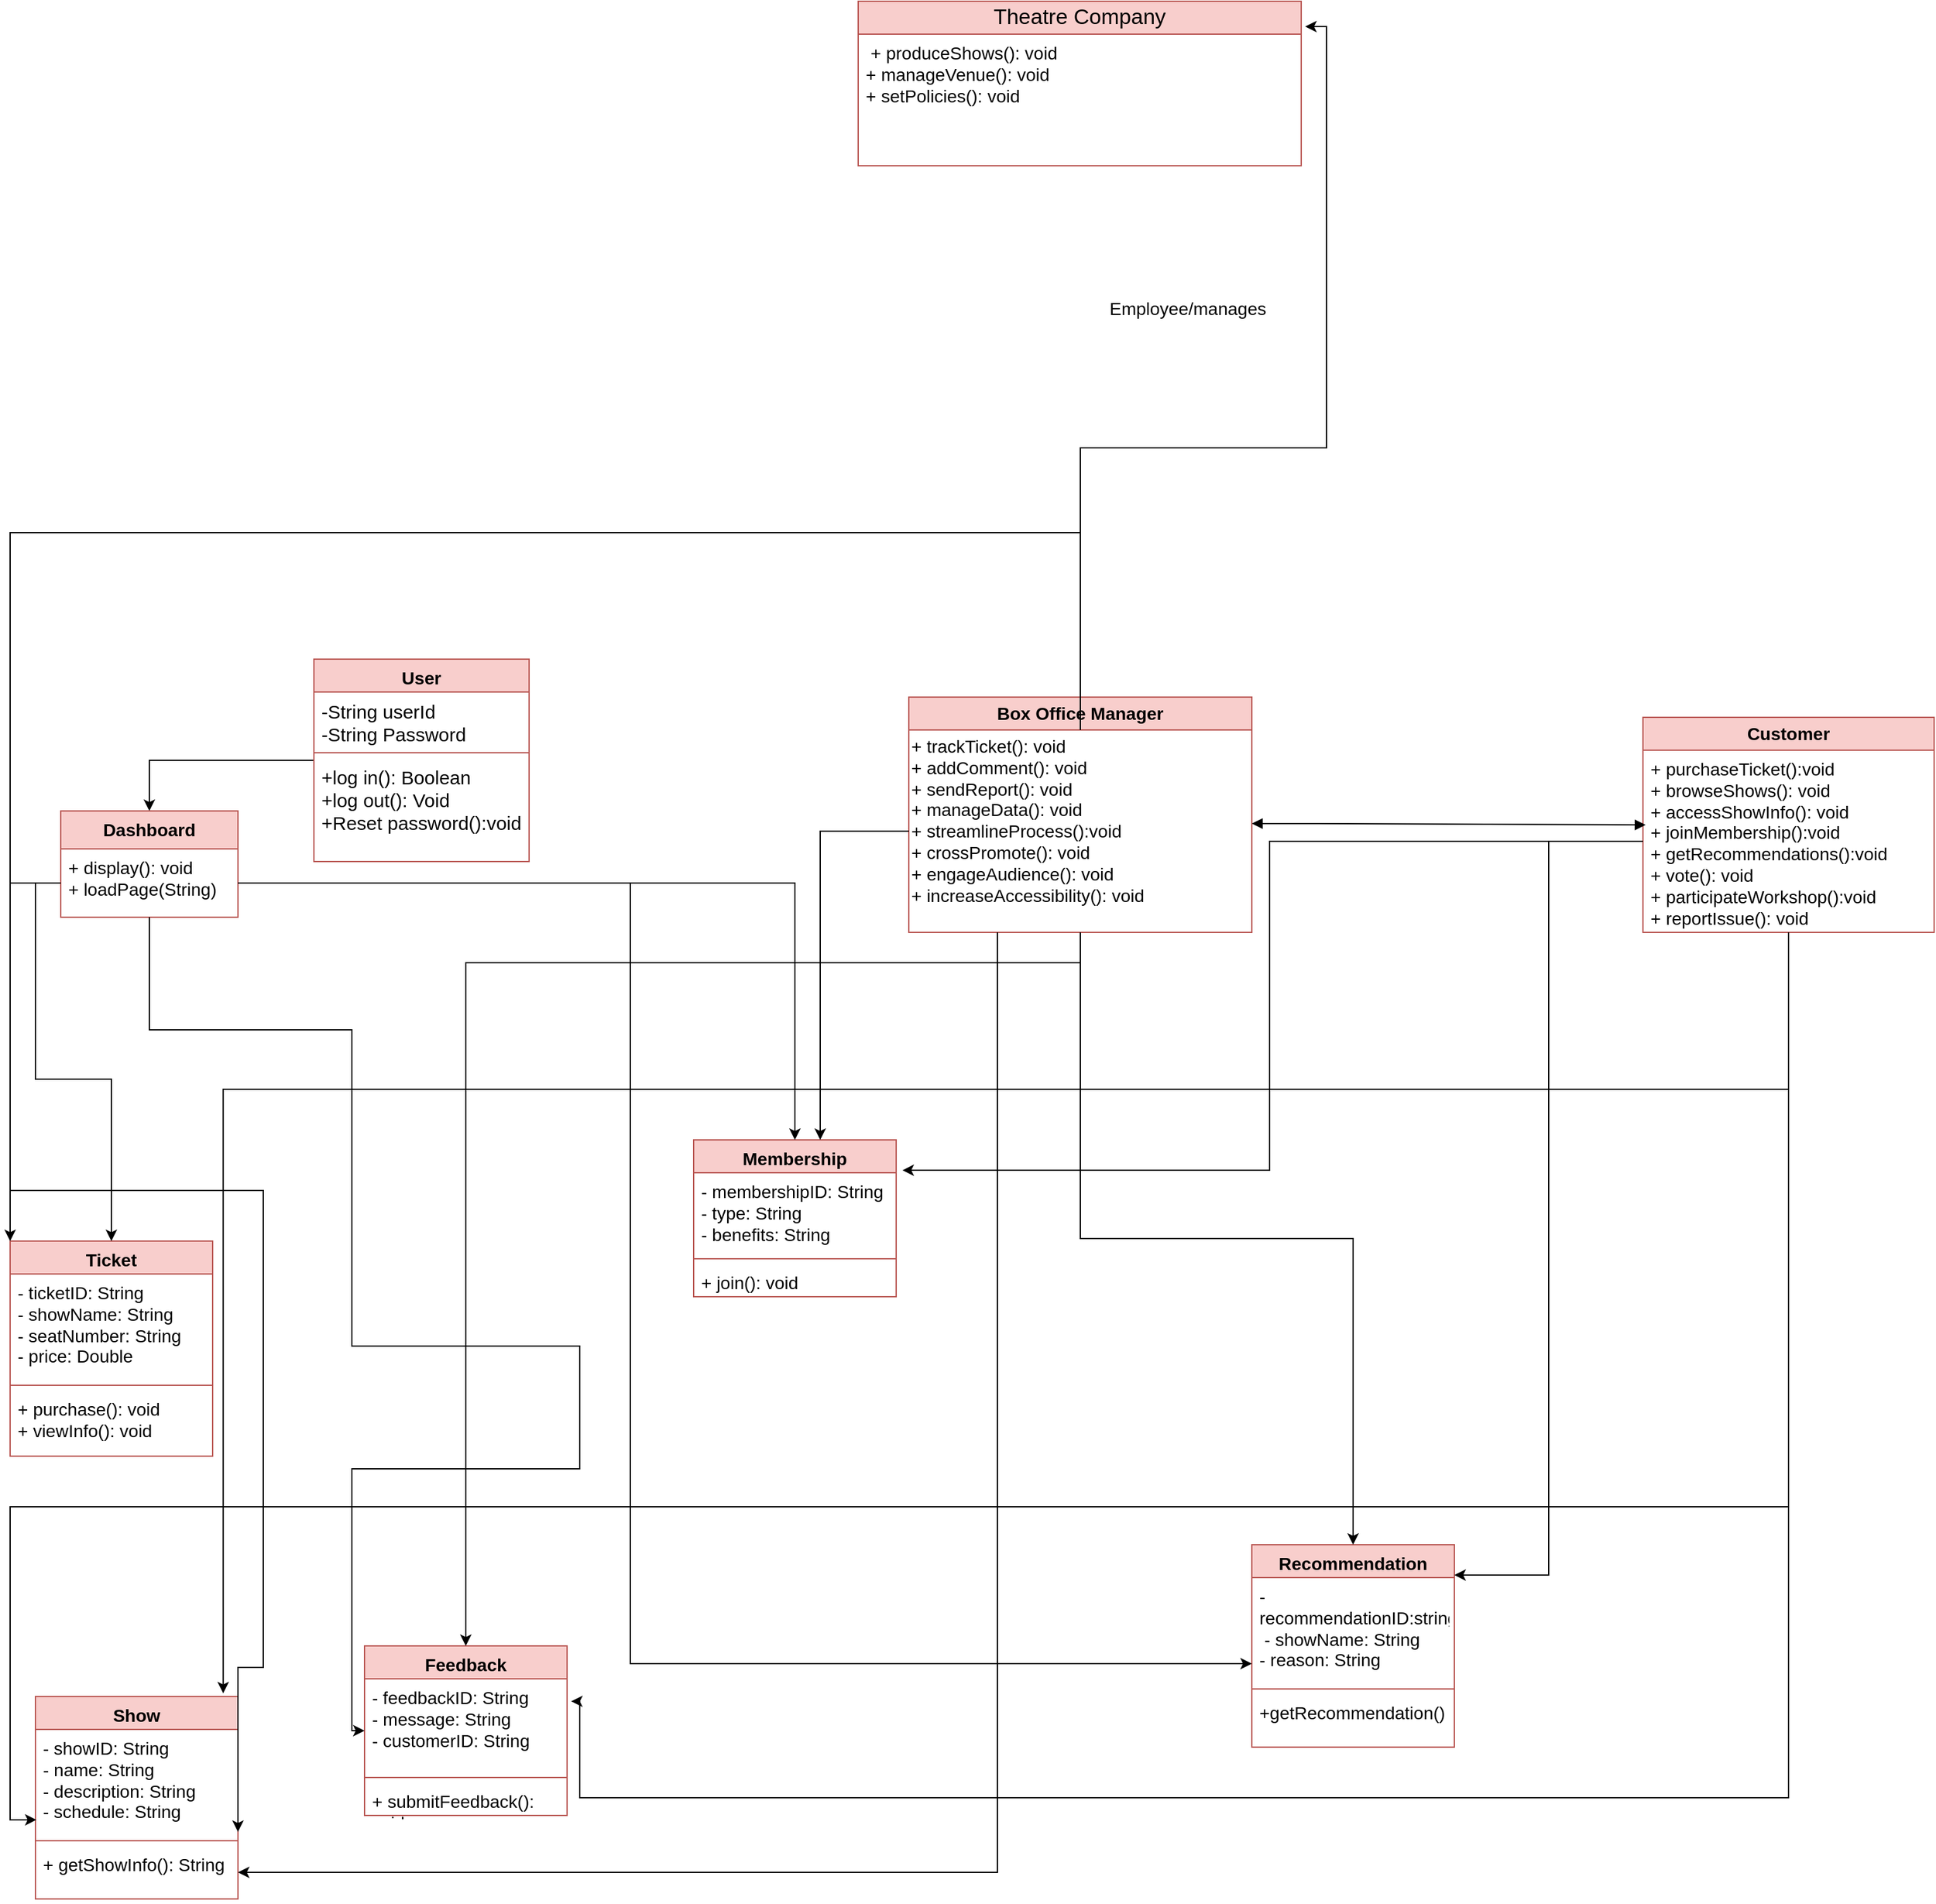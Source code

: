 <mxfile version="24.6.5" type="github">
  <diagram id="C5RBs43oDa-KdzZeNtuy" name="Page-1">
    <mxGraphModel dx="2206" dy="2277" grid="1" gridSize="10" guides="1" tooltips="1" connect="1" arrows="1" fold="1" page="1" pageScale="1" pageWidth="827" pageHeight="1169" math="0" shadow="0">
      <root>
        <mxCell id="WIyWlLk6GJQsqaUBKTNV-0" />
        <mxCell id="WIyWlLk6GJQsqaUBKTNV-1" parent="WIyWlLk6GJQsqaUBKTNV-0" />
        <mxCell id="t0WHqo22o72TrGjJ95IA-74" style="edgeStyle=orthogonalEdgeStyle;rounded=0;orthogonalLoop=1;jettySize=auto;html=1;entryX=0.5;entryY=0;entryDx=0;entryDy=0;" parent="WIyWlLk6GJQsqaUBKTNV-1" source="t0WHqo22o72TrGjJ95IA-21" target="t0WHqo22o72TrGjJ95IA-47" edge="1">
          <mxGeometry relative="1" as="geometry" />
        </mxCell>
        <mxCell id="t0WHqo22o72TrGjJ95IA-21" value="User" style="swimlane;fontStyle=1;align=center;verticalAlign=top;childLayout=stackLayout;horizontal=1;startSize=26;horizontalStack=0;resizeParent=1;resizeParentMax=0;resizeLast=0;collapsible=1;marginBottom=0;whiteSpace=wrap;html=1;fillColor=#f8cecc;strokeColor=#b85450;fontSize=14;" parent="WIyWlLk6GJQsqaUBKTNV-1" vertex="1">
          <mxGeometry x="280" y="40" width="170" height="160" as="geometry" />
        </mxCell>
        <mxCell id="t0WHqo22o72TrGjJ95IA-22" value="&lt;font style=&quot;font-size: 15px;&quot;&gt;-String userId&lt;/font&gt;&lt;div style=&quot;font-size: 15px;&quot;&gt;&lt;font style=&quot;font-size: 15px;&quot;&gt;-String Password&lt;br&gt;&lt;/font&gt;&lt;div&gt;&lt;br&gt;&lt;/div&gt;&lt;/div&gt;" style="text;strokeColor=none;fillColor=none;align=left;verticalAlign=top;spacingLeft=4;spacingRight=4;overflow=hidden;rotatable=0;points=[[0,0.5],[1,0.5]];portConstraint=eastwest;whiteSpace=wrap;html=1;" parent="t0WHqo22o72TrGjJ95IA-21" vertex="1">
          <mxGeometry y="26" width="170" height="44" as="geometry" />
        </mxCell>
        <mxCell id="t0WHqo22o72TrGjJ95IA-23" value="" style="line;strokeWidth=1;fillColor=none;align=left;verticalAlign=middle;spacingTop=-1;spacingLeft=3;spacingRight=3;rotatable=0;labelPosition=right;points=[];portConstraint=eastwest;strokeColor=inherit;" parent="t0WHqo22o72TrGjJ95IA-21" vertex="1">
          <mxGeometry y="70" width="170" height="8" as="geometry" />
        </mxCell>
        <mxCell id="t0WHqo22o72TrGjJ95IA-24" value="&lt;font style=&quot;font-size: 15px;&quot;&gt;+log in(): Boolean&lt;/font&gt;&lt;div style=&quot;font-size: 15px;&quot;&gt;&lt;font style=&quot;font-size: 15px;&quot;&gt;+log out(): Void&lt;/font&gt;&lt;/div&gt;&lt;div style=&quot;font-size: 15px;&quot;&gt;&lt;font style=&quot;font-size: 15px;&quot;&gt;+Reset password():void&lt;/font&gt;&lt;/div&gt;&lt;div style=&quot;font-size: 15px;&quot;&gt;&lt;br&gt;&lt;/div&gt;" style="text;strokeColor=none;fillColor=none;align=left;verticalAlign=top;spacingLeft=4;spacingRight=4;overflow=hidden;rotatable=0;points=[[0,0.5],[1,0.5]];portConstraint=eastwest;whiteSpace=wrap;html=1;" parent="t0WHqo22o72TrGjJ95IA-21" vertex="1">
          <mxGeometry y="78" width="170" height="82" as="geometry" />
        </mxCell>
        <mxCell id="t0WHqo22o72TrGjJ95IA-29" value="Box Office Manager" style="swimlane;fontStyle=1;childLayout=stackLayout;horizontal=1;startSize=26;fillColor=#f8cecc;horizontalStack=0;resizeParent=1;resizeParentMax=0;resizeLast=0;collapsible=1;marginBottom=0;whiteSpace=wrap;html=1;strokeColor=#b85450;fontSize=14;" parent="WIyWlLk6GJQsqaUBKTNV-1" vertex="1">
          <mxGeometry x="750" y="70" width="271" height="186" as="geometry" />
        </mxCell>
        <mxCell id="t0WHqo22o72TrGjJ95IA-40" value="+ trackTicket(): void&lt;div style=&quot;font-size: 14px;&quot;&gt;+ addComment(): void&lt;br style=&quot;font-size: 14px;&quot;&gt;&lt;/div&gt;&lt;div style=&quot;font-size: 14px;&quot;&gt;+ sendReport(): void&lt;/div&gt;&lt;div style=&quot;font-size: 14px;&quot;&gt;+ manageData(): void&amp;nbsp;&lt;/div&gt;&lt;div style=&quot;font-size: 14px;&quot;&gt; + streamlineProcess():void&lt;/div&gt;&lt;div style=&quot;font-size: 14px;&quot;&gt;+ crossPromote(): void&amp;nbsp;&lt;/div&gt;&lt;div style=&quot;font-size: 14px;&quot;&gt; + engageAudience(): void&lt;/div&gt;&lt;div style=&quot;font-size: 14px;&quot;&gt;+ increaseAccessibility(): void&amp;nbsp;&lt;/div&gt;&lt;div style=&quot;font-size: 14px;&quot;&gt;&amp;nbsp;&amp;nbsp;&lt;br style=&quot;font-size: 14px;&quot;&gt;&lt;/div&gt;" style="text;html=1;align=left;verticalAlign=middle;resizable=0;points=[];autosize=1;strokeColor=none;fillColor=none;fontSize=14;" parent="t0WHqo22o72TrGjJ95IA-29" vertex="1">
          <mxGeometry y="26" width="271" height="160" as="geometry" />
        </mxCell>
        <mxCell id="t0WHqo22o72TrGjJ95IA-41" value="Customer" style="swimlane;fontStyle=1;childLayout=stackLayout;horizontal=1;startSize=26;fillColor=#f8cecc;horizontalStack=0;resizeParent=1;resizeParentMax=0;resizeLast=0;collapsible=1;marginBottom=0;whiteSpace=wrap;html=1;strokeColor=#b85450;fontSize=14;" parent="WIyWlLk6GJQsqaUBKTNV-1" vertex="1">
          <mxGeometry x="1330" y="86" width="230" height="170" as="geometry" />
        </mxCell>
        <mxCell id="t0WHqo22o72TrGjJ95IA-43" value="+ purchaseTicket():void&lt;div style=&quot;font-size: 14px;&quot;&gt;+ browseShows(): void&amp;nbsp;&lt;/div&gt;&lt;div style=&quot;font-size: 14px;&quot;&gt;+ accessShowInfo():&amp;nbsp;void&lt;/div&gt;&lt;div style=&quot;font-size: 14px;&quot;&gt;+ joinMembership():void&lt;br style=&quot;font-size: 14px;&quot;&gt;&lt;/div&gt;&lt;div style=&quot;font-size: 14px;&quot;&gt;+ getRecommendations():void&lt;br style=&quot;font-size: 14px;&quot;&gt;&lt;/div&gt;&lt;div style=&quot;font-size: 14px;&quot;&gt;+ vote(): void&lt;/div&gt;&lt;div style=&quot;font-size: 14px;&quot;&gt; + participateWorkshop():void&lt;/div&gt;&lt;div style=&quot;font-size: 14px;&quot;&gt;+ reportIssue(): void&amp;nbsp;&lt;br style=&quot;font-size: 14px;&quot;&gt;&lt;/div&gt;" style="text;strokeColor=none;fillColor=none;align=left;verticalAlign=top;spacingLeft=4;spacingRight=4;overflow=hidden;rotatable=0;points=[[0,0.5],[1,0.5]];portConstraint=eastwest;whiteSpace=wrap;html=1;fontSize=14;" parent="t0WHqo22o72TrGjJ95IA-41" vertex="1">
          <mxGeometry y="26" width="230" height="144" as="geometry" />
        </mxCell>
        <mxCell id="t0WHqo22o72TrGjJ95IA-47" value="Dashboard" style="swimlane;fontStyle=1;childLayout=stackLayout;horizontal=1;startSize=30;fillColor=#f8cecc;horizontalStack=0;resizeParent=1;resizeParentMax=0;resizeLast=0;collapsible=1;marginBottom=0;whiteSpace=wrap;html=1;strokeColor=#b85450;fontSize=14;" parent="WIyWlLk6GJQsqaUBKTNV-1" vertex="1">
          <mxGeometry x="80" y="160" width="140" height="84" as="geometry" />
        </mxCell>
        <mxCell id="t0WHqo22o72TrGjJ95IA-49" value="+ display(): void&lt;div style=&quot;font-size: 14px;&quot;&gt;+ loadPage(String)&amp;nbsp;&lt;br style=&quot;font-size: 14px;&quot;&gt;&lt;/div&gt;" style="text;strokeColor=none;fillColor=none;align=left;verticalAlign=top;spacingLeft=4;spacingRight=4;overflow=hidden;rotatable=0;points=[[0,0.5],[1,0.5]];portConstraint=eastwest;whiteSpace=wrap;html=1;fontSize=14;" parent="t0WHqo22o72TrGjJ95IA-47" vertex="1">
          <mxGeometry y="30" width="140" height="54" as="geometry" />
        </mxCell>
        <mxCell id="t0WHqo22o72TrGjJ95IA-51" value="Ticket" style="swimlane;fontStyle=1;align=center;verticalAlign=top;childLayout=stackLayout;horizontal=1;startSize=26;horizontalStack=0;resizeParent=1;resizeParentMax=0;resizeLast=0;collapsible=1;marginBottom=0;whiteSpace=wrap;html=1;fillColor=#f8cecc;strokeColor=#b85450;fontSize=14;" parent="WIyWlLk6GJQsqaUBKTNV-1" vertex="1">
          <mxGeometry x="40" y="500" width="160" height="170" as="geometry" />
        </mxCell>
        <mxCell id="t0WHqo22o72TrGjJ95IA-52" value="- ticketID: String&lt;div style=&quot;font-size: 14px;&quot;&gt;- showName: String&lt;/div&gt;&lt;div style=&quot;font-size: 14px;&quot;&gt;- seatNumber: String&lt;/div&gt;&lt;div style=&quot;font-size: 14px;&quot;&gt;- price: Double &amp;nbsp;&lt;br style=&quot;font-size: 14px;&quot;&gt;&lt;/div&gt;" style="text;strokeColor=none;fillColor=none;align=left;verticalAlign=top;spacingLeft=4;spacingRight=4;overflow=hidden;rotatable=0;points=[[0,0.5],[1,0.5]];portConstraint=eastwest;whiteSpace=wrap;html=1;fontSize=14;" parent="t0WHqo22o72TrGjJ95IA-51" vertex="1">
          <mxGeometry y="26" width="160" height="84" as="geometry" />
        </mxCell>
        <mxCell id="t0WHqo22o72TrGjJ95IA-53" value="" style="line;strokeWidth=1;fillColor=none;align=left;verticalAlign=middle;spacingTop=-1;spacingLeft=3;spacingRight=3;rotatable=0;labelPosition=right;points=[];portConstraint=eastwest;strokeColor=inherit;" parent="t0WHqo22o72TrGjJ95IA-51" vertex="1">
          <mxGeometry y="110" width="160" height="8" as="geometry" />
        </mxCell>
        <mxCell id="t0WHqo22o72TrGjJ95IA-54" value="+ purchase(): void&lt;div style=&quot;font-size: 14px;&quot;&gt;+ viewInfo(): void&amp;nbsp;&lt;br style=&quot;font-size: 14px;&quot;&gt;&lt;/div&gt;" style="text;strokeColor=none;fillColor=none;align=left;verticalAlign=top;spacingLeft=4;spacingRight=4;overflow=hidden;rotatable=0;points=[[0,0.5],[1,0.5]];portConstraint=eastwest;whiteSpace=wrap;html=1;fontSize=14;" parent="t0WHqo22o72TrGjJ95IA-51" vertex="1">
          <mxGeometry y="118" width="160" height="52" as="geometry" />
        </mxCell>
        <mxCell id="t0WHqo22o72TrGjJ95IA-55" value="Show" style="swimlane;fontStyle=1;align=center;verticalAlign=top;childLayout=stackLayout;horizontal=1;startSize=26;horizontalStack=0;resizeParent=1;resizeParentMax=0;resizeLast=0;collapsible=1;marginBottom=0;whiteSpace=wrap;html=1;fillColor=#f8cecc;strokeColor=#b85450;fontSize=14;" parent="WIyWlLk6GJQsqaUBKTNV-1" vertex="1">
          <mxGeometry x="60" y="860" width="160" height="160" as="geometry" />
        </mxCell>
        <mxCell id="t0WHqo22o72TrGjJ95IA-56" value="- showID: String&lt;div style=&quot;font-size: 14px;&quot;&gt;- name: String&lt;br style=&quot;font-size: 14px;&quot;&gt;&lt;/div&gt;&lt;div style=&quot;font-size: 14px;&quot;&gt;- description: String&lt;br style=&quot;font-size: 14px;&quot;&gt;&lt;/div&gt;&lt;div style=&quot;font-size: 14px;&quot;&gt;- schedule: String&amp;nbsp;&amp;nbsp;&lt;br style=&quot;font-size: 14px;&quot;&gt;&lt;/div&gt;" style="text;strokeColor=none;fillColor=none;align=left;verticalAlign=top;spacingLeft=4;spacingRight=4;overflow=hidden;rotatable=0;points=[[0,0.5],[1,0.5]];portConstraint=eastwest;whiteSpace=wrap;html=1;fontSize=14;" parent="t0WHqo22o72TrGjJ95IA-55" vertex="1">
          <mxGeometry y="26" width="160" height="84" as="geometry" />
        </mxCell>
        <mxCell id="t0WHqo22o72TrGjJ95IA-57" value="" style="line;strokeWidth=1;fillColor=none;align=left;verticalAlign=middle;spacingTop=-1;spacingLeft=3;spacingRight=3;rotatable=0;labelPosition=right;points=[];portConstraint=eastwest;strokeColor=inherit;" parent="t0WHqo22o72TrGjJ95IA-55" vertex="1">
          <mxGeometry y="110" width="160" height="8" as="geometry" />
        </mxCell>
        <mxCell id="t0WHqo22o72TrGjJ95IA-58" value="+ getShowInfo(): String" style="text;strokeColor=none;fillColor=none;align=left;verticalAlign=top;spacingLeft=4;spacingRight=4;overflow=hidden;rotatable=0;points=[[0,0.5],[1,0.5]];portConstraint=eastwest;whiteSpace=wrap;html=1;fontSize=14;" parent="t0WHqo22o72TrGjJ95IA-55" vertex="1">
          <mxGeometry y="118" width="160" height="42" as="geometry" />
        </mxCell>
        <mxCell id="t0WHqo22o72TrGjJ95IA-59" value="Membership" style="swimlane;fontStyle=1;align=center;verticalAlign=top;childLayout=stackLayout;horizontal=1;startSize=26;horizontalStack=0;resizeParent=1;resizeParentMax=0;resizeLast=0;collapsible=1;marginBottom=0;whiteSpace=wrap;html=1;fillColor=#f8cecc;strokeColor=#b85450;fontSize=14;" parent="WIyWlLk6GJQsqaUBKTNV-1" vertex="1">
          <mxGeometry x="580" y="420" width="160" height="124" as="geometry" />
        </mxCell>
        <mxCell id="t0WHqo22o72TrGjJ95IA-60" value="- membershipID: String&lt;div style=&quot;font-size: 14px;&quot;&gt;- type: String&lt;/div&gt;&lt;div style=&quot;font-size: 14px;&quot;&gt;- benefits: String&amp;nbsp;&lt;br style=&quot;font-size: 14px;&quot;&gt;&lt;/div&gt;" style="text;strokeColor=none;fillColor=none;align=left;verticalAlign=top;spacingLeft=4;spacingRight=4;overflow=hidden;rotatable=0;points=[[0,0.5],[1,0.5]];portConstraint=eastwest;whiteSpace=wrap;html=1;fontSize=14;" parent="t0WHqo22o72TrGjJ95IA-59" vertex="1">
          <mxGeometry y="26" width="160" height="64" as="geometry" />
        </mxCell>
        <mxCell id="t0WHqo22o72TrGjJ95IA-61" value="" style="line;strokeWidth=1;fillColor=none;align=left;verticalAlign=middle;spacingTop=-1;spacingLeft=3;spacingRight=3;rotatable=0;labelPosition=right;points=[];portConstraint=eastwest;strokeColor=inherit;" parent="t0WHqo22o72TrGjJ95IA-59" vertex="1">
          <mxGeometry y="90" width="160" height="8" as="geometry" />
        </mxCell>
        <mxCell id="t0WHqo22o72TrGjJ95IA-62" value="+ join(): void" style="text;strokeColor=none;fillColor=none;align=left;verticalAlign=top;spacingLeft=4;spacingRight=4;overflow=hidden;rotatable=0;points=[[0,0.5],[1,0.5]];portConstraint=eastwest;whiteSpace=wrap;html=1;fontSize=14;" parent="t0WHqo22o72TrGjJ95IA-59" vertex="1">
          <mxGeometry y="98" width="160" height="26" as="geometry" />
        </mxCell>
        <mxCell id="t0WHqo22o72TrGjJ95IA-63" value="Recommendation" style="swimlane;fontStyle=1;align=center;verticalAlign=top;childLayout=stackLayout;horizontal=1;startSize=26;horizontalStack=0;resizeParent=1;resizeParentMax=0;resizeLast=0;collapsible=1;marginBottom=0;whiteSpace=wrap;html=1;fillColor=#f8cecc;strokeColor=#b85450;fontSize=14;" parent="WIyWlLk6GJQsqaUBKTNV-1" vertex="1">
          <mxGeometry x="1021" y="740" width="160" height="160" as="geometry" />
        </mxCell>
        <mxCell id="t0WHqo22o72TrGjJ95IA-64" value="- recommendationID:string&lt;div style=&quot;font-size: 14px;&quot;&gt;&amp;nbsp;- showName: String&lt;/div&gt;&lt;div style=&quot;font-size: 14px;&quot;&gt;- reason: String &amp;nbsp;&lt;br style=&quot;font-size: 14px;&quot;&gt;&lt;/div&gt;" style="text;strokeColor=none;fillColor=none;align=left;verticalAlign=top;spacingLeft=4;spacingRight=4;overflow=hidden;rotatable=0;points=[[0,0.5],[1,0.5]];portConstraint=eastwest;whiteSpace=wrap;html=1;fontSize=14;" parent="t0WHqo22o72TrGjJ95IA-63" vertex="1">
          <mxGeometry y="26" width="160" height="84" as="geometry" />
        </mxCell>
        <mxCell id="t0WHqo22o72TrGjJ95IA-65" value="" style="line;strokeWidth=1;fillColor=none;align=left;verticalAlign=middle;spacingTop=-1;spacingLeft=3;spacingRight=3;rotatable=0;labelPosition=right;points=[];portConstraint=eastwest;strokeColor=inherit;" parent="t0WHqo22o72TrGjJ95IA-63" vertex="1">
          <mxGeometry y="110" width="160" height="8" as="geometry" />
        </mxCell>
        <mxCell id="t0WHqo22o72TrGjJ95IA-66" value="+getRecommendation()" style="text;strokeColor=none;fillColor=none;align=left;verticalAlign=top;spacingLeft=4;spacingRight=4;overflow=hidden;rotatable=0;points=[[0,0.5],[1,0.5]];portConstraint=eastwest;whiteSpace=wrap;html=1;fontSize=14;" parent="t0WHqo22o72TrGjJ95IA-63" vertex="1">
          <mxGeometry y="118" width="160" height="42" as="geometry" />
        </mxCell>
        <mxCell id="t0WHqo22o72TrGjJ95IA-67" value="Feedback" style="swimlane;fontStyle=1;align=center;verticalAlign=top;childLayout=stackLayout;horizontal=1;startSize=26;horizontalStack=0;resizeParent=1;resizeParentMax=0;resizeLast=0;collapsible=1;marginBottom=0;whiteSpace=wrap;html=1;fillColor=#f8cecc;strokeColor=#b85450;fontSize=14;" parent="WIyWlLk6GJQsqaUBKTNV-1" vertex="1">
          <mxGeometry x="320" y="820" width="160" height="134" as="geometry" />
        </mxCell>
        <mxCell id="t0WHqo22o72TrGjJ95IA-68" value="- feedbackID: String&lt;div style=&quot;font-size: 14px;&quot;&gt;- message: String&lt;/div&gt;&lt;div style=&quot;font-size: 14px;&quot;&gt;- customerID: String&amp;nbsp;&lt;br style=&quot;font-size: 14px;&quot;&gt;&lt;/div&gt;" style="text;strokeColor=none;fillColor=none;align=left;verticalAlign=top;spacingLeft=4;spacingRight=4;overflow=hidden;rotatable=0;points=[[0,0.5],[1,0.5]];portConstraint=eastwest;whiteSpace=wrap;html=1;fontSize=14;" parent="t0WHqo22o72TrGjJ95IA-67" vertex="1">
          <mxGeometry y="26" width="160" height="74" as="geometry" />
        </mxCell>
        <mxCell id="t0WHqo22o72TrGjJ95IA-69" value="" style="line;strokeWidth=1;fillColor=none;align=left;verticalAlign=middle;spacingTop=-1;spacingLeft=3;spacingRight=3;rotatable=0;labelPosition=right;points=[];portConstraint=eastwest;strokeColor=inherit;" parent="t0WHqo22o72TrGjJ95IA-67" vertex="1">
          <mxGeometry y="100" width="160" height="8" as="geometry" />
        </mxCell>
        <mxCell id="t0WHqo22o72TrGjJ95IA-70" value="+ submitFeedback(): void" style="text;strokeColor=none;fillColor=none;align=left;verticalAlign=top;spacingLeft=4;spacingRight=4;overflow=hidden;rotatable=0;points=[[0,0.5],[1,0.5]];portConstraint=eastwest;whiteSpace=wrap;html=1;fontSize=14;" parent="t0WHqo22o72TrGjJ95IA-67" vertex="1">
          <mxGeometry y="108" width="160" height="26" as="geometry" />
        </mxCell>
        <mxCell id="t0WHqo22o72TrGjJ95IA-75" style="edgeStyle=orthogonalEdgeStyle;rounded=0;orthogonalLoop=1;jettySize=auto;html=1;" parent="WIyWlLk6GJQsqaUBKTNV-1" source="t0WHqo22o72TrGjJ95IA-49" target="t0WHqo22o72TrGjJ95IA-51" edge="1">
          <mxGeometry relative="1" as="geometry" />
        </mxCell>
        <mxCell id="t0WHqo22o72TrGjJ95IA-76" style="edgeStyle=orthogonalEdgeStyle;rounded=0;orthogonalLoop=1;jettySize=auto;html=1;" parent="WIyWlLk6GJQsqaUBKTNV-1" source="t0WHqo22o72TrGjJ95IA-49" target="t0WHqo22o72TrGjJ95IA-59" edge="1">
          <mxGeometry relative="1" as="geometry" />
        </mxCell>
        <mxCell id="t0WHqo22o72TrGjJ95IA-77" style="edgeStyle=orthogonalEdgeStyle;rounded=0;orthogonalLoop=1;jettySize=auto;html=1;entryX=1;entryY=0.964;entryDx=0;entryDy=0;entryPerimeter=0;" parent="WIyWlLk6GJQsqaUBKTNV-1" source="t0WHqo22o72TrGjJ95IA-49" target="t0WHqo22o72TrGjJ95IA-56" edge="1">
          <mxGeometry relative="1" as="geometry">
            <Array as="points">
              <mxPoint x="40" y="217" />
              <mxPoint x="40" y="460" />
              <mxPoint x="240" y="460" />
              <mxPoint x="240" y="837" />
            </Array>
          </mxGeometry>
        </mxCell>
        <mxCell id="t0WHqo22o72TrGjJ95IA-78" style="edgeStyle=orthogonalEdgeStyle;rounded=0;orthogonalLoop=1;jettySize=auto;html=1;" parent="WIyWlLk6GJQsqaUBKTNV-1" source="t0WHqo22o72TrGjJ95IA-49" target="t0WHqo22o72TrGjJ95IA-67" edge="1">
          <mxGeometry relative="1" as="geometry">
            <Array as="points">
              <mxPoint x="310" y="333" />
              <mxPoint x="310" y="583" />
              <mxPoint x="490" y="583" />
              <mxPoint x="490" y="680" />
              <mxPoint x="310" y="680" />
            </Array>
          </mxGeometry>
        </mxCell>
        <mxCell id="t0WHqo22o72TrGjJ95IA-79" style="edgeStyle=orthogonalEdgeStyle;rounded=0;orthogonalLoop=1;jettySize=auto;html=1;" parent="WIyWlLk6GJQsqaUBKTNV-1" source="t0WHqo22o72TrGjJ95IA-49" target="t0WHqo22o72TrGjJ95IA-63" edge="1">
          <mxGeometry relative="1" as="geometry">
            <Array as="points">
              <mxPoint x="530" y="217" />
              <mxPoint x="530" y="834" />
            </Array>
          </mxGeometry>
        </mxCell>
        <mxCell id="t0WHqo22o72TrGjJ95IA-80" style="edgeStyle=orthogonalEdgeStyle;rounded=0;orthogonalLoop=1;jettySize=auto;html=1;entryX=1;entryY=-0.024;entryDx=0;entryDy=0;entryPerimeter=0;" parent="WIyWlLk6GJQsqaUBKTNV-1" source="t0WHqo22o72TrGjJ95IA-43" target="t0WHqo22o72TrGjJ95IA-64" edge="1">
          <mxGeometry relative="1" as="geometry" />
        </mxCell>
        <mxCell id="t0WHqo22o72TrGjJ95IA-81" style="edgeStyle=orthogonalEdgeStyle;rounded=0;orthogonalLoop=1;jettySize=auto;html=1;entryX=1.031;entryY=-0.031;entryDx=0;entryDy=0;entryPerimeter=0;" parent="WIyWlLk6GJQsqaUBKTNV-1" source="t0WHqo22o72TrGjJ95IA-43" target="t0WHqo22o72TrGjJ95IA-60" edge="1">
          <mxGeometry relative="1" as="geometry" />
        </mxCell>
        <mxCell id="t0WHqo22o72TrGjJ95IA-83" style="edgeStyle=orthogonalEdgeStyle;rounded=0;orthogonalLoop=1;jettySize=auto;html=1;entryX=0.927;entryY=-0.016;entryDx=0;entryDy=0;entryPerimeter=0;" parent="WIyWlLk6GJQsqaUBKTNV-1" source="t0WHqo22o72TrGjJ95IA-43" target="t0WHqo22o72TrGjJ95IA-55" edge="1">
          <mxGeometry relative="1" as="geometry">
            <Array as="points">
              <mxPoint x="208" y="380" />
            </Array>
          </mxGeometry>
        </mxCell>
        <mxCell id="t0WHqo22o72TrGjJ95IA-84" style="edgeStyle=orthogonalEdgeStyle;rounded=0;orthogonalLoop=1;jettySize=auto;html=1;entryX=1.02;entryY=0.24;entryDx=0;entryDy=0;entryPerimeter=0;" parent="WIyWlLk6GJQsqaUBKTNV-1" source="t0WHqo22o72TrGjJ95IA-41" target="t0WHqo22o72TrGjJ95IA-68" edge="1">
          <mxGeometry relative="1" as="geometry">
            <Array as="points">
              <mxPoint x="755" y="940" />
              <mxPoint x="490" y="940" />
              <mxPoint x="490" y="824" />
            </Array>
          </mxGeometry>
        </mxCell>
        <mxCell id="t0WHqo22o72TrGjJ95IA-85" style="edgeStyle=orthogonalEdgeStyle;rounded=0;orthogonalLoop=1;jettySize=auto;html=1;entryX=0.005;entryY=0.851;entryDx=0;entryDy=0;entryPerimeter=0;" parent="WIyWlLk6GJQsqaUBKTNV-1" source="t0WHqo22o72TrGjJ95IA-41" target="t0WHqo22o72TrGjJ95IA-56" edge="1">
          <mxGeometry relative="1" as="geometry">
            <Array as="points">
              <mxPoint x="755" y="710" />
              <mxPoint x="40" y="710" />
              <mxPoint x="40" y="828" />
            </Array>
          </mxGeometry>
        </mxCell>
        <mxCell id="t0WHqo22o72TrGjJ95IA-86" style="edgeStyle=orthogonalEdgeStyle;rounded=0;orthogonalLoop=1;jettySize=auto;html=1;" parent="WIyWlLk6GJQsqaUBKTNV-1" source="t0WHqo22o72TrGjJ95IA-40" target="t0WHqo22o72TrGjJ95IA-63" edge="1">
          <mxGeometry relative="1" as="geometry" />
        </mxCell>
        <mxCell id="t0WHqo22o72TrGjJ95IA-87" value="" style="endArrow=block;startArrow=block;endFill=1;startFill=1;html=1;rounded=0;exitX=0.009;exitY=0.41;exitDx=0;exitDy=0;exitPerimeter=0;" parent="WIyWlLk6GJQsqaUBKTNV-1" source="t0WHqo22o72TrGjJ95IA-43" edge="1">
          <mxGeometry width="160" relative="1" as="geometry">
            <mxPoint x="1192.333" y="310" as="sourcePoint" />
            <mxPoint x="1021" y="170" as="targetPoint" />
            <Array as="points">
              <mxPoint x="1071" y="170" />
            </Array>
          </mxGeometry>
        </mxCell>
        <mxCell id="t0WHqo22o72TrGjJ95IA-88" style="edgeStyle=orthogonalEdgeStyle;rounded=0;orthogonalLoop=1;jettySize=auto;html=1;" parent="WIyWlLk6GJQsqaUBKTNV-1" source="t0WHqo22o72TrGjJ95IA-40" target="t0WHqo22o72TrGjJ95IA-59" edge="1">
          <mxGeometry relative="1" as="geometry">
            <Array as="points">
              <mxPoint x="680" y="176" />
            </Array>
          </mxGeometry>
        </mxCell>
        <mxCell id="t0WHqo22o72TrGjJ95IA-89" style="edgeStyle=orthogonalEdgeStyle;rounded=0;orthogonalLoop=1;jettySize=auto;html=1;" parent="WIyWlLk6GJQsqaUBKTNV-1" source="t0WHqo22o72TrGjJ95IA-40" target="t0WHqo22o72TrGjJ95IA-67" edge="1">
          <mxGeometry relative="1" as="geometry">
            <Array as="points">
              <mxPoint x="886" y="280" />
              <mxPoint x="400" y="280" />
            </Array>
          </mxGeometry>
        </mxCell>
        <mxCell id="t0WHqo22o72TrGjJ95IA-90" style="edgeStyle=orthogonalEdgeStyle;rounded=0;orthogonalLoop=1;jettySize=auto;html=1;entryX=1;entryY=0.5;entryDx=0;entryDy=0;" parent="WIyWlLk6GJQsqaUBKTNV-1" source="t0WHqo22o72TrGjJ95IA-40" target="t0WHqo22o72TrGjJ95IA-58" edge="1">
          <mxGeometry relative="1" as="geometry">
            <Array as="points">
              <mxPoint x="820" y="999" />
            </Array>
          </mxGeometry>
        </mxCell>
        <mxCell id="t0WHqo22o72TrGjJ95IA-94" style="edgeStyle=orthogonalEdgeStyle;rounded=0;orthogonalLoop=1;jettySize=auto;html=1;entryX=0;entryY=0;entryDx=0;entryDy=0;exitX=0.5;exitY=0;exitDx=0;exitDy=0;" parent="WIyWlLk6GJQsqaUBKTNV-1" source="t0WHqo22o72TrGjJ95IA-29" target="t0WHqo22o72TrGjJ95IA-51" edge="1">
          <mxGeometry relative="1" as="geometry">
            <Array as="points">
              <mxPoint x="886" y="-60" />
              <mxPoint x="40" y="-60" />
            </Array>
          </mxGeometry>
        </mxCell>
        <mxCell id="E4FGpnUHL6GA9RF_lewc-0" value="Theatre Company" style="swimlane;fontStyle=0;childLayout=stackLayout;horizontal=1;startSize=26;fillColor=#f8cecc;horizontalStack=0;resizeParent=1;resizeParentMax=0;resizeLast=0;collapsible=1;marginBottom=0;whiteSpace=wrap;html=1;fontSize=17;strokeColor=#b85450;" vertex="1" parent="WIyWlLk6GJQsqaUBKTNV-1">
          <mxGeometry x="710" y="-480" width="350" height="130" as="geometry" />
        </mxCell>
        <mxCell id="E4FGpnUHL6GA9RF_lewc-2" value="&lt;font style=&quot;font-size: 14px;&quot;&gt;&amp;nbsp;+ produceShows(): void&lt;/font&gt;&lt;div style=&quot;font-size: 14px;&quot;&gt;&lt;font style=&quot;font-size: 14px;&quot;&gt;+ manageVenue(): void&lt;/font&gt;&lt;/div&gt;&lt;div style=&quot;font-size: 14px;&quot;&gt;&lt;font style=&quot;font-size: 14px;&quot;&gt;+ setPolicies(): void&amp;nbsp;&lt;/font&gt;&lt;/div&gt;" style="text;strokeColor=none;fillColor=none;align=left;verticalAlign=top;spacingLeft=4;spacingRight=4;overflow=hidden;rotatable=0;points=[[0,0.5],[1,0.5]];portConstraint=eastwest;whiteSpace=wrap;html=1;" vertex="1" parent="E4FGpnUHL6GA9RF_lewc-0">
          <mxGeometry y="26" width="350" height="104" as="geometry" />
        </mxCell>
        <mxCell id="E4FGpnUHL6GA9RF_lewc-7" style="edgeStyle=orthogonalEdgeStyle;rounded=0;orthogonalLoop=1;jettySize=auto;html=1;entryX=1.009;entryY=-0.058;entryDx=0;entryDy=0;entryPerimeter=0;" edge="1" parent="WIyWlLk6GJQsqaUBKTNV-1" source="t0WHqo22o72TrGjJ95IA-40" target="E4FGpnUHL6GA9RF_lewc-2">
          <mxGeometry relative="1" as="geometry" />
        </mxCell>
        <mxCell id="E4FGpnUHL6GA9RF_lewc-8" value="Employee/manages" style="text;html=1;align=center;verticalAlign=middle;resizable=0;points=[];autosize=1;strokeColor=none;fillColor=none;fontSize=14;" vertex="1" parent="WIyWlLk6GJQsqaUBKTNV-1">
          <mxGeometry x="895" y="-252" width="150" height="30" as="geometry" />
        </mxCell>
      </root>
    </mxGraphModel>
  </diagram>
</mxfile>
